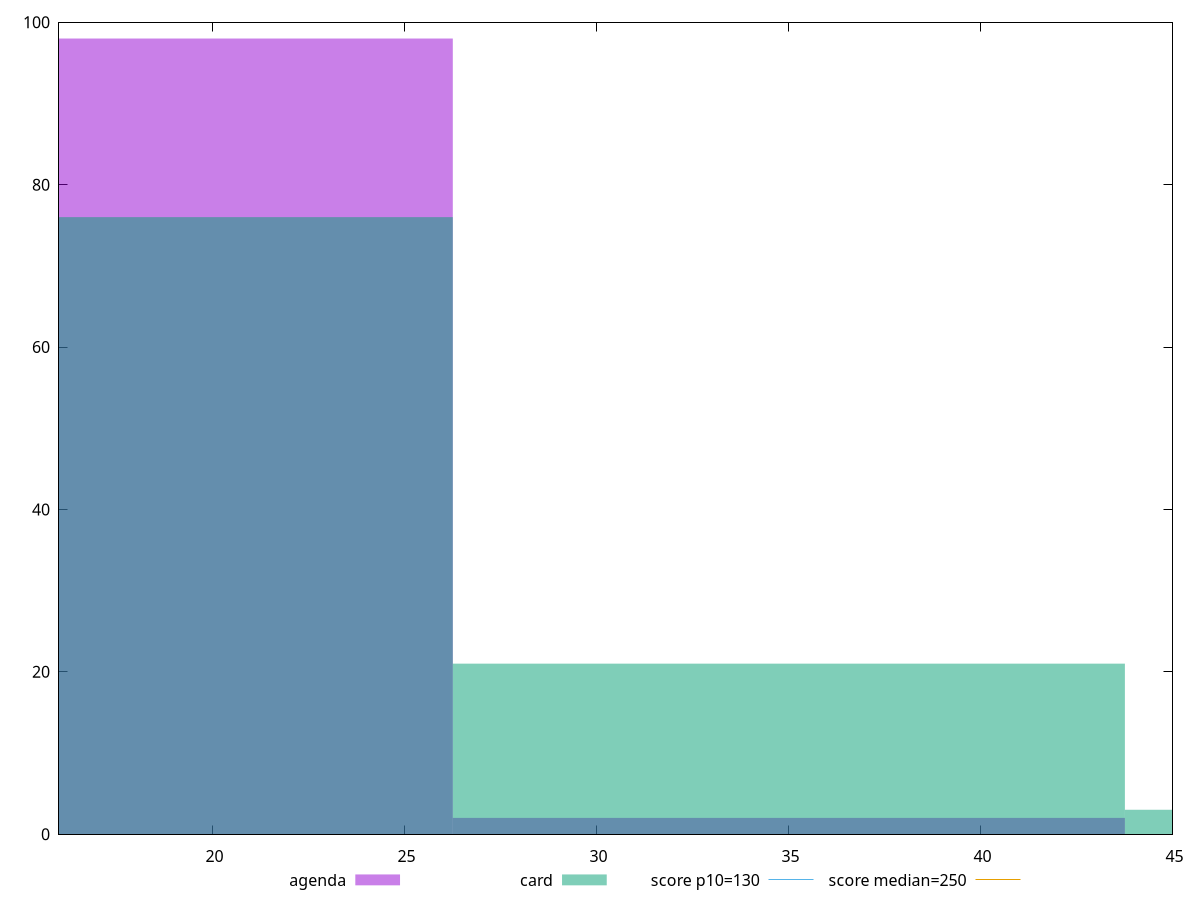 reset

$agenda <<EOF
17.504060366869407 98
35.008120733738814 2
EOF

$card <<EOF
35.008120733738814 21
17.504060366869407 76
52.51218110060822 3
EOF

set key outside below
set boxwidth 17.504060366869407
set xrange [16:45]
set yrange [0:100]
set trange [0:100]
set style fill transparent solid 0.5 noborder

set parametric
set terminal svg size 640, 500 enhanced background rgb 'white'
set output "reports/report_00031_2021-02-24T23-18-18.084Z/max-potential-fid/comparison/histogram/1_vs_2.svg"

plot $agenda title "agenda" with boxes, \
     $card title "card" with boxes, \
     130,t title "score p10=130", \
     250,t title "score median=250"

reset
